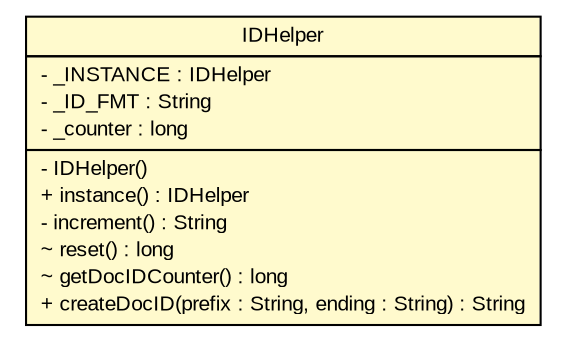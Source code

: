 #!/usr/local/bin/dot
#
# Class diagram 
# Generated by UMLGraph version R5_6_6-6-g3bdff0 (http://www.umlgraph.org/)
#

digraph G {
	edge [fontname="arial",fontsize=10,labelfontname="arial",labelfontsize=10];
	node [fontname="arial",fontsize=10,shape=plaintext];
	nodesep=0.25;
	ranksep=0.5;
	// org.tanjakostic.jcleancim.docgen.collector.IDHelper
	c120942 [label=<<table title="org.tanjakostic.jcleancim.docgen.collector.IDHelper" border="0" cellborder="1" cellspacing="0" cellpadding="2" port="p" bgcolor="lemonChiffon" href="./IDHelper.html">
		<tr><td><table border="0" cellspacing="0" cellpadding="1">
<tr><td align="center" balign="center"> IDHelper </td></tr>
		</table></td></tr>
		<tr><td><table border="0" cellspacing="0" cellpadding="1">
<tr><td align="left" balign="left"> - _INSTANCE : IDHelper </td></tr>
<tr><td align="left" balign="left"> - _ID_FMT : String </td></tr>
<tr><td align="left" balign="left"> - _counter : long </td></tr>
		</table></td></tr>
		<tr><td><table border="0" cellspacing="0" cellpadding="1">
<tr><td align="left" balign="left"> - IDHelper() </td></tr>
<tr><td align="left" balign="left"> + instance() : IDHelper </td></tr>
<tr><td align="left" balign="left"> - increment() : String </td></tr>
<tr><td align="left" balign="left"> ~ reset() : long </td></tr>
<tr><td align="left" balign="left"> ~ getDocIDCounter() : long </td></tr>
<tr><td align="left" balign="left"> + createDocID(prefix : String, ending : String) : String </td></tr>
		</table></td></tr>
		</table>>, URL="./IDHelper.html", fontname="arial", fontcolor="black", fontsize=10.0];
}

